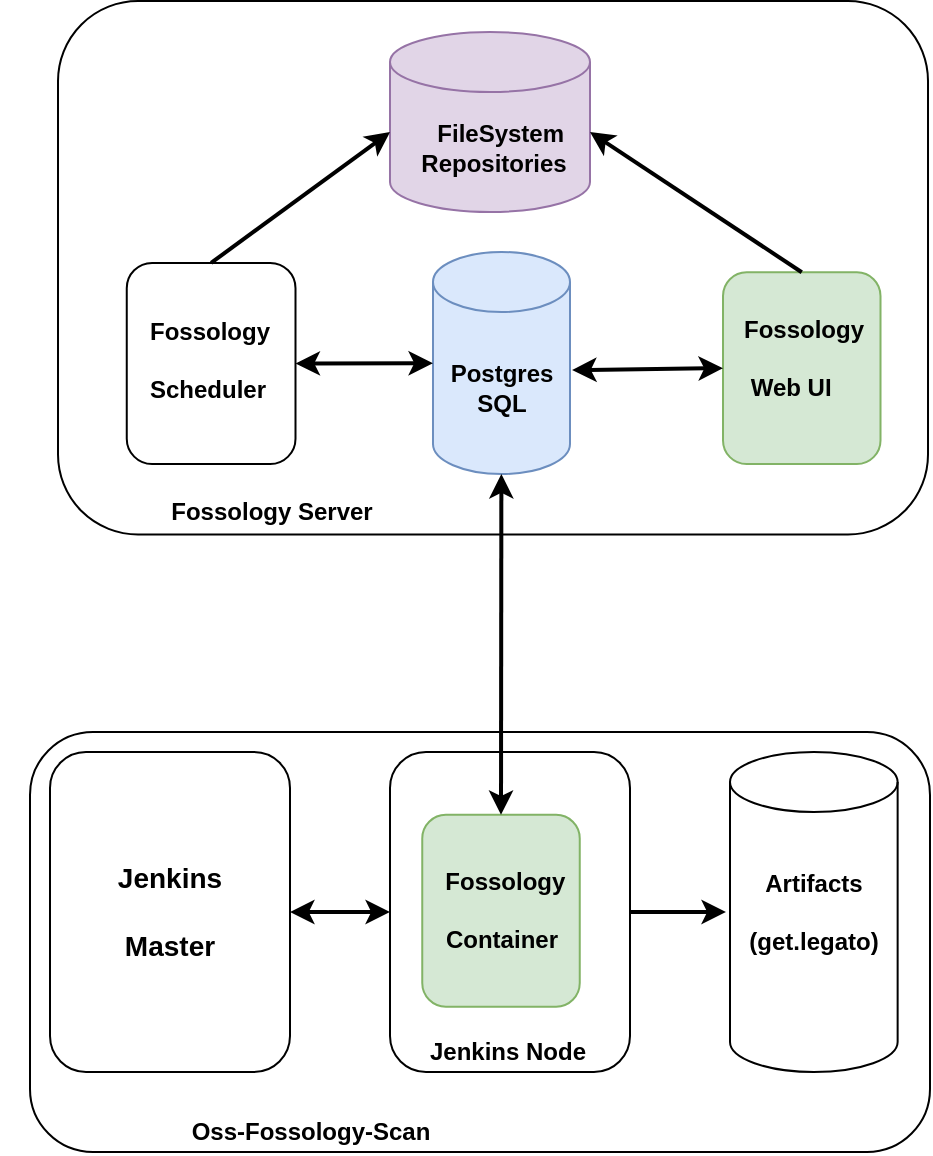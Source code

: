 <mxfile version="13.5.9" type="github">
  <diagram id="3UTb-fLnf4KV-s_43TrR" name="Page-1">
    <mxGraphModel dx="1422" dy="727" grid="1" gridSize="10" guides="1" tooltips="1" connect="1" arrows="1" fold="1" page="1" pageScale="1" pageWidth="850" pageHeight="1100" math="0" shadow="0">
      <root>
        <mxCell id="0" />
        <mxCell id="1" parent="0" />
        <mxCell id="mkOtyraIFmE1bGXFwr_z-38" value="" style="rounded=1;whiteSpace=wrap;html=1;" vertex="1" parent="1">
          <mxGeometry x="150" y="430" width="450" height="210" as="geometry" />
        </mxCell>
        <mxCell id="mkOtyraIFmE1bGXFwr_z-32" value="" style="rounded=1;whiteSpace=wrap;html=1;" vertex="1" parent="1">
          <mxGeometry x="330" y="440" width="120" height="160" as="geometry" />
        </mxCell>
        <mxCell id="mkOtyraIFmE1bGXFwr_z-2" value="" style="rounded=1;whiteSpace=wrap;html=1;rotation=90;" vertex="1" parent="1">
          <mxGeometry x="248.13" y="-19.62" width="266.75" height="435" as="geometry" />
        </mxCell>
        <mxCell id="mkOtyraIFmE1bGXFwr_z-3" value="" style="rounded=1;whiteSpace=wrap;html=1;rotation=90;" vertex="1" parent="1">
          <mxGeometry x="190.28" y="203.54" width="100.57" height="84.37" as="geometry" />
        </mxCell>
        <mxCell id="mkOtyraIFmE1bGXFwr_z-5" value="" style="rounded=1;whiteSpace=wrap;html=1;rotation=90;fillColor=#d5e8d4;strokeColor=#82b366;" vertex="1" parent="1">
          <mxGeometry x="487.94" y="208.69" width="95.88" height="78.75" as="geometry" />
        </mxCell>
        <mxCell id="mkOtyraIFmE1bGXFwr_z-9" value="" style="shape=cylinder2;whiteSpace=wrap;html=1;boundedLbl=1;backgroundOutline=1;size=15;fillColor=#dae8fc;strokeColor=#6c8ebf;" vertex="1" parent="1">
          <mxGeometry x="351.5" y="190" width="68.5" height="111" as="geometry" />
        </mxCell>
        <mxCell id="mkOtyraIFmE1bGXFwr_z-6" value="&lt;div&gt;&lt;b&gt;Postgres&lt;/b&gt;&lt;/div&gt;&lt;div&gt;&lt;b&gt;SQL&lt;br&gt;&lt;/b&gt;&lt;/div&gt;" style="text;html=1;strokeColor=none;fillColor=none;align=center;verticalAlign=middle;whiteSpace=wrap;rounded=0;" vertex="1" parent="1">
          <mxGeometry x="365.5" y="248" width="40" height="20" as="geometry" />
        </mxCell>
        <mxCell id="mkOtyraIFmE1bGXFwr_z-10" value="&lt;div align=&quot;justify&quot;&gt;&lt;b&gt;Fossology&lt;/b&gt;&lt;/div&gt;&lt;div align=&quot;justify&quot;&gt;&lt;b&gt;&lt;br&gt;&lt;/b&gt;&lt;/div&gt;&lt;div align=&quot;justify&quot;&gt;&lt;b&gt;Scheduler&lt;/b&gt;&lt;/div&gt;" style="text;html=1;strokeColor=none;fillColor=none;align=center;verticalAlign=middle;whiteSpace=wrap;rounded=0;" vertex="1" parent="1">
          <mxGeometry x="219.5" y="234" width="40" height="20" as="geometry" />
        </mxCell>
        <mxCell id="mkOtyraIFmE1bGXFwr_z-11" value="&lt;div align=&quot;justify&quot;&gt;&lt;b&gt;Fossology&lt;/b&gt;&lt;/div&gt;&lt;div align=&quot;justify&quot;&gt;&lt;b&gt;&lt;br&gt;&lt;/b&gt;&lt;/div&gt;&lt;div align=&quot;justify&quot;&gt;&lt;b&gt;&amp;nbsp;Web UI&lt;/b&gt;&lt;/div&gt;" style="text;html=1;strokeColor=none;fillColor=none;align=center;verticalAlign=middle;whiteSpace=wrap;rounded=0;" vertex="1" parent="1">
          <mxGeometry x="509" y="233" width="56" height="20" as="geometry" />
        </mxCell>
        <mxCell id="mkOtyraIFmE1bGXFwr_z-14" value="" style="shape=cylinder2;whiteSpace=wrap;html=1;boundedLbl=1;backgroundOutline=1;size=15;fillColor=#e1d5e7;strokeColor=#9673a6;" vertex="1" parent="1">
          <mxGeometry x="330" y="80" width="100" height="90" as="geometry" />
        </mxCell>
        <mxCell id="mkOtyraIFmE1bGXFwr_z-15" value="&lt;div&gt;&lt;b&gt;&amp;nbsp; FileSystem&lt;/b&gt;&lt;/div&gt;&lt;div&gt;&lt;b&gt;Repositories&lt;br&gt;&lt;/b&gt;&lt;/div&gt;" style="text;html=1;strokeColor=none;fillColor=none;align=center;verticalAlign=middle;whiteSpace=wrap;rounded=0;" vertex="1" parent="1">
          <mxGeometry x="362" y="128" width="40" height="20" as="geometry" />
        </mxCell>
        <mxCell id="mkOtyraIFmE1bGXFwr_z-19" value="" style="endArrow=classic;startArrow=classic;html=1;exitX=0.5;exitY=0;exitDx=0;exitDy=0;strokeWidth=2;" edge="1" parent="1" source="mkOtyraIFmE1bGXFwr_z-3" target="mkOtyraIFmE1bGXFwr_z-9">
          <mxGeometry width="50" height="50" relative="1" as="geometry">
            <mxPoint x="400" y="310" as="sourcePoint" />
            <mxPoint x="450" y="260" as="targetPoint" />
          </mxGeometry>
        </mxCell>
        <mxCell id="mkOtyraIFmE1bGXFwr_z-21" value="" style="endArrow=classic;startArrow=classic;html=1;entryX=0.5;entryY=1;entryDx=0;entryDy=0;exitX=1.015;exitY=0.532;exitDx=0;exitDy=0;exitPerimeter=0;strokeWidth=2;" edge="1" parent="1" source="mkOtyraIFmE1bGXFwr_z-9" target="mkOtyraIFmE1bGXFwr_z-5">
          <mxGeometry width="50" height="50" relative="1" as="geometry">
            <mxPoint x="400" y="310" as="sourcePoint" />
            <mxPoint x="450" y="260" as="targetPoint" />
          </mxGeometry>
        </mxCell>
        <mxCell id="mkOtyraIFmE1bGXFwr_z-23" value="" style="endArrow=classic;html=1;exitX=0;exitY=0.5;exitDx=0;exitDy=0;entryX=0;entryY=0.556;entryDx=0;entryDy=0;entryPerimeter=0;strokeWidth=2;" edge="1" parent="1" source="mkOtyraIFmE1bGXFwr_z-3" target="mkOtyraIFmE1bGXFwr_z-14">
          <mxGeometry width="50" height="50" relative="1" as="geometry">
            <mxPoint x="400" y="310" as="sourcePoint" />
            <mxPoint x="450" y="260" as="targetPoint" />
          </mxGeometry>
        </mxCell>
        <mxCell id="mkOtyraIFmE1bGXFwr_z-24" value="" style="endArrow=classic;html=1;entryX=1;entryY=0.556;entryDx=0;entryDy=0;entryPerimeter=0;exitX=0;exitY=0.5;exitDx=0;exitDy=0;strokeWidth=2;" edge="1" parent="1" source="mkOtyraIFmE1bGXFwr_z-5" target="mkOtyraIFmE1bGXFwr_z-14">
          <mxGeometry width="50" height="50" relative="1" as="geometry">
            <mxPoint x="400" y="310" as="sourcePoint" />
            <mxPoint x="450" y="260" as="targetPoint" />
          </mxGeometry>
        </mxCell>
        <mxCell id="mkOtyraIFmE1bGXFwr_z-26" value="" style="rounded=1;whiteSpace=wrap;html=1;rotation=90;fillColor=#d5e8d4;strokeColor=#82b366;" vertex="1" parent="1">
          <mxGeometry x="337.56" y="480" width="95.88" height="78.75" as="geometry" />
        </mxCell>
        <mxCell id="mkOtyraIFmE1bGXFwr_z-27" value="&lt;div&gt;&lt;b&gt;&amp;nbsp;Fossology&lt;/b&gt;&lt;/div&gt;&lt;div&gt;&lt;b&gt;&lt;br&gt;&lt;/b&gt;&lt;/div&gt;&lt;div&gt;&lt;b&gt;Container&lt;br&gt;&lt;/b&gt;&lt;/div&gt;" style="text;html=1;strokeColor=none;fillColor=none;align=center;verticalAlign=middle;whiteSpace=wrap;rounded=0;" vertex="1" parent="1">
          <mxGeometry x="365.5" y="509.37" width="40" height="20" as="geometry" />
        </mxCell>
        <mxCell id="mkOtyraIFmE1bGXFwr_z-30" value="&lt;div&gt;&lt;b&gt;Artifacts&lt;/b&gt;&lt;/div&gt;&lt;div&gt;&lt;b&gt;&lt;br&gt;&lt;/b&gt;&lt;/div&gt;&lt;div&gt;&lt;b&gt;(get.legato)&lt;br&gt;&lt;/b&gt;&lt;/div&gt;" style="shape=cylinder2;whiteSpace=wrap;html=1;boundedLbl=1;backgroundOutline=1;size=15;" vertex="1" parent="1">
          <mxGeometry x="500" y="440" width="83.82" height="160" as="geometry" />
        </mxCell>
        <mxCell id="mkOtyraIFmE1bGXFwr_z-31" value="" style="endArrow=classic;startArrow=classic;html=1;strokeWidth=2;exitX=0;exitY=0.5;exitDx=0;exitDy=0;" edge="1" parent="1" source="mkOtyraIFmE1bGXFwr_z-26" target="mkOtyraIFmE1bGXFwr_z-9">
          <mxGeometry width="50" height="50" relative="1" as="geometry">
            <mxPoint x="400" y="440" as="sourcePoint" />
            <mxPoint x="450" y="390" as="targetPoint" />
          </mxGeometry>
        </mxCell>
        <mxCell id="mkOtyraIFmE1bGXFwr_z-33" value="&lt;div&gt;&lt;font style=&quot;font-size: 14px&quot;&gt;&lt;b&gt;Jenkins&lt;/b&gt;&lt;/font&gt;&lt;/div&gt;&lt;div&gt;&lt;font style=&quot;font-size: 14px&quot;&gt;&lt;b&gt;&lt;br&gt;&lt;/b&gt;&lt;/font&gt;&lt;/div&gt;&lt;div&gt;&lt;font style=&quot;font-size: 14px&quot;&gt;&lt;b&gt; Master&lt;/b&gt;&lt;/font&gt;&lt;/div&gt;" style="rounded=1;whiteSpace=wrap;html=1;" vertex="1" parent="1">
          <mxGeometry x="160" y="440" width="120" height="160" as="geometry" />
        </mxCell>
        <mxCell id="mkOtyraIFmE1bGXFwr_z-35" value="&lt;b&gt;Jenkins Node&lt;/b&gt;" style="text;html=1;strokeColor=none;fillColor=none;align=center;verticalAlign=middle;whiteSpace=wrap;rounded=0;" vertex="1" parent="1">
          <mxGeometry x="337.56" y="580" width="102.44" height="20" as="geometry" />
        </mxCell>
        <mxCell id="mkOtyraIFmE1bGXFwr_z-36" value="" style="endArrow=classic;startArrow=classic;html=1;strokeWidth=2;exitX=1;exitY=0.5;exitDx=0;exitDy=0;entryX=0;entryY=0.5;entryDx=0;entryDy=0;" edge="1" parent="1" source="mkOtyraIFmE1bGXFwr_z-33" target="mkOtyraIFmE1bGXFwr_z-32">
          <mxGeometry width="50" height="50" relative="1" as="geometry">
            <mxPoint x="400" y="410" as="sourcePoint" />
            <mxPoint x="450" y="360" as="targetPoint" />
          </mxGeometry>
        </mxCell>
        <mxCell id="mkOtyraIFmE1bGXFwr_z-37" value="" style="endArrow=classic;html=1;strokeWidth=2;exitX=1;exitY=0.5;exitDx=0;exitDy=0;entryX=-0.024;entryY=0.5;entryDx=0;entryDy=0;entryPerimeter=0;" edge="1" parent="1" source="mkOtyraIFmE1bGXFwr_z-32" target="mkOtyraIFmE1bGXFwr_z-30">
          <mxGeometry width="50" height="50" relative="1" as="geometry">
            <mxPoint x="400" y="410" as="sourcePoint" />
            <mxPoint x="450" y="360" as="targetPoint" />
          </mxGeometry>
        </mxCell>
        <mxCell id="mkOtyraIFmE1bGXFwr_z-39" value="&lt;b&gt;Oss-Fossology-Scan&lt;/b&gt;" style="text;html=1;strokeColor=none;fillColor=none;align=center;verticalAlign=middle;whiteSpace=wrap;rounded=0;" vertex="1" parent="1">
          <mxGeometry x="179.5" y="620" width="220.5" height="20" as="geometry" />
        </mxCell>
        <mxCell id="mkOtyraIFmE1bGXFwr_z-40" value="&lt;div&gt;&lt;b&gt;Fossology Server&lt;/b&gt;&lt;/div&gt;" style="text;html=1;strokeColor=none;fillColor=none;align=center;verticalAlign=middle;whiteSpace=wrap;rounded=0;" vertex="1" parent="1">
          <mxGeometry x="135.5" y="310" width="270" height="20" as="geometry" />
        </mxCell>
      </root>
    </mxGraphModel>
  </diagram>
</mxfile>
